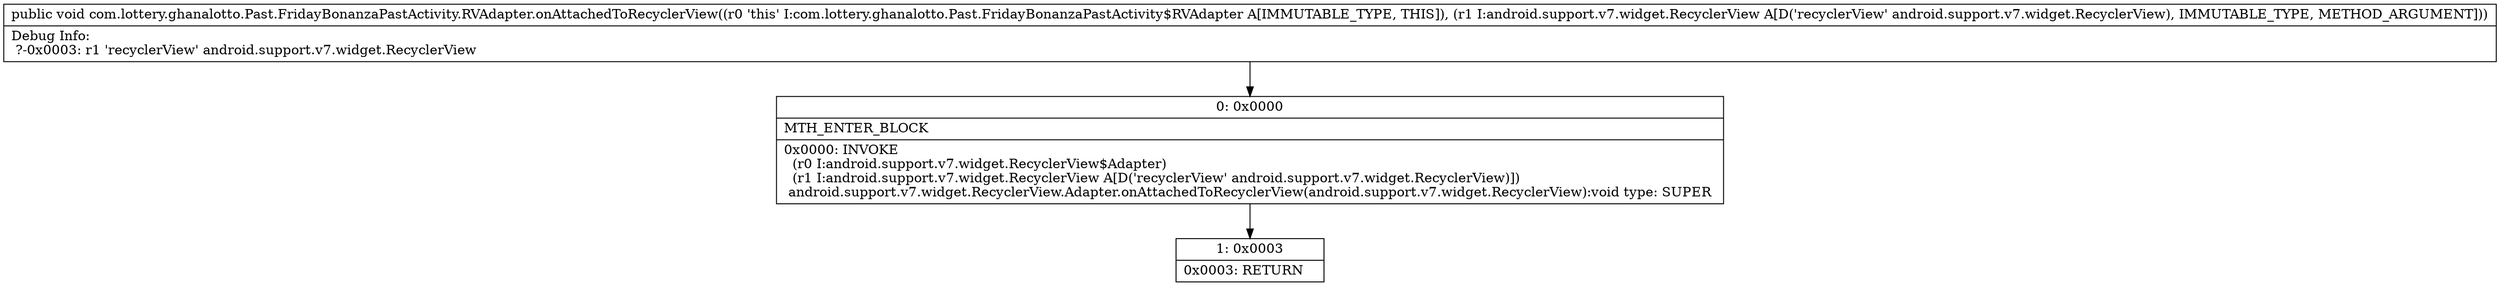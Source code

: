 digraph "CFG forcom.lottery.ghanalotto.Past.FridayBonanzaPastActivity.RVAdapter.onAttachedToRecyclerView(Landroid\/support\/v7\/widget\/RecyclerView;)V" {
Node_0 [shape=record,label="{0\:\ 0x0000|MTH_ENTER_BLOCK\l|0x0000: INVOKE  \l  (r0 I:android.support.v7.widget.RecyclerView$Adapter)\l  (r1 I:android.support.v7.widget.RecyclerView A[D('recyclerView' android.support.v7.widget.RecyclerView)])\l android.support.v7.widget.RecyclerView.Adapter.onAttachedToRecyclerView(android.support.v7.widget.RecyclerView):void type: SUPER \l}"];
Node_1 [shape=record,label="{1\:\ 0x0003|0x0003: RETURN   \l}"];
MethodNode[shape=record,label="{public void com.lottery.ghanalotto.Past.FridayBonanzaPastActivity.RVAdapter.onAttachedToRecyclerView((r0 'this' I:com.lottery.ghanalotto.Past.FridayBonanzaPastActivity$RVAdapter A[IMMUTABLE_TYPE, THIS]), (r1 I:android.support.v7.widget.RecyclerView A[D('recyclerView' android.support.v7.widget.RecyclerView), IMMUTABLE_TYPE, METHOD_ARGUMENT]))  | Debug Info:\l  ?\-0x0003: r1 'recyclerView' android.support.v7.widget.RecyclerView\l}"];
MethodNode -> Node_0;
Node_0 -> Node_1;
}


